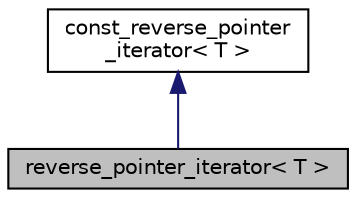 digraph "reverse_pointer_iterator&lt; T &gt;"
{
 // LATEX_PDF_SIZE
  edge [fontname="Helvetica",fontsize="10",labelfontname="Helvetica",labelfontsize="10"];
  node [fontname="Helvetica",fontsize="10",shape=record];
  Node1 [label="reverse_pointer_iterator\< T \>",height=0.2,width=0.4,color="black", fillcolor="grey75", style="filled", fontcolor="black",tooltip="Non-Const class for Pointer like reverse iterators."];
  Node2 -> Node1 [dir="back",color="midnightblue",fontsize="10",style="solid",fontname="Helvetica"];
  Node2 [label="const_reverse_pointer\l_iterator\< T \>",height=0.2,width=0.4,color="black", fillcolor="white", style="filled",URL="$d5/dc9/structconst__reverse__pointer__iterator.htm",tooltip="Base class for Pointer like reverse iterators."];
}
